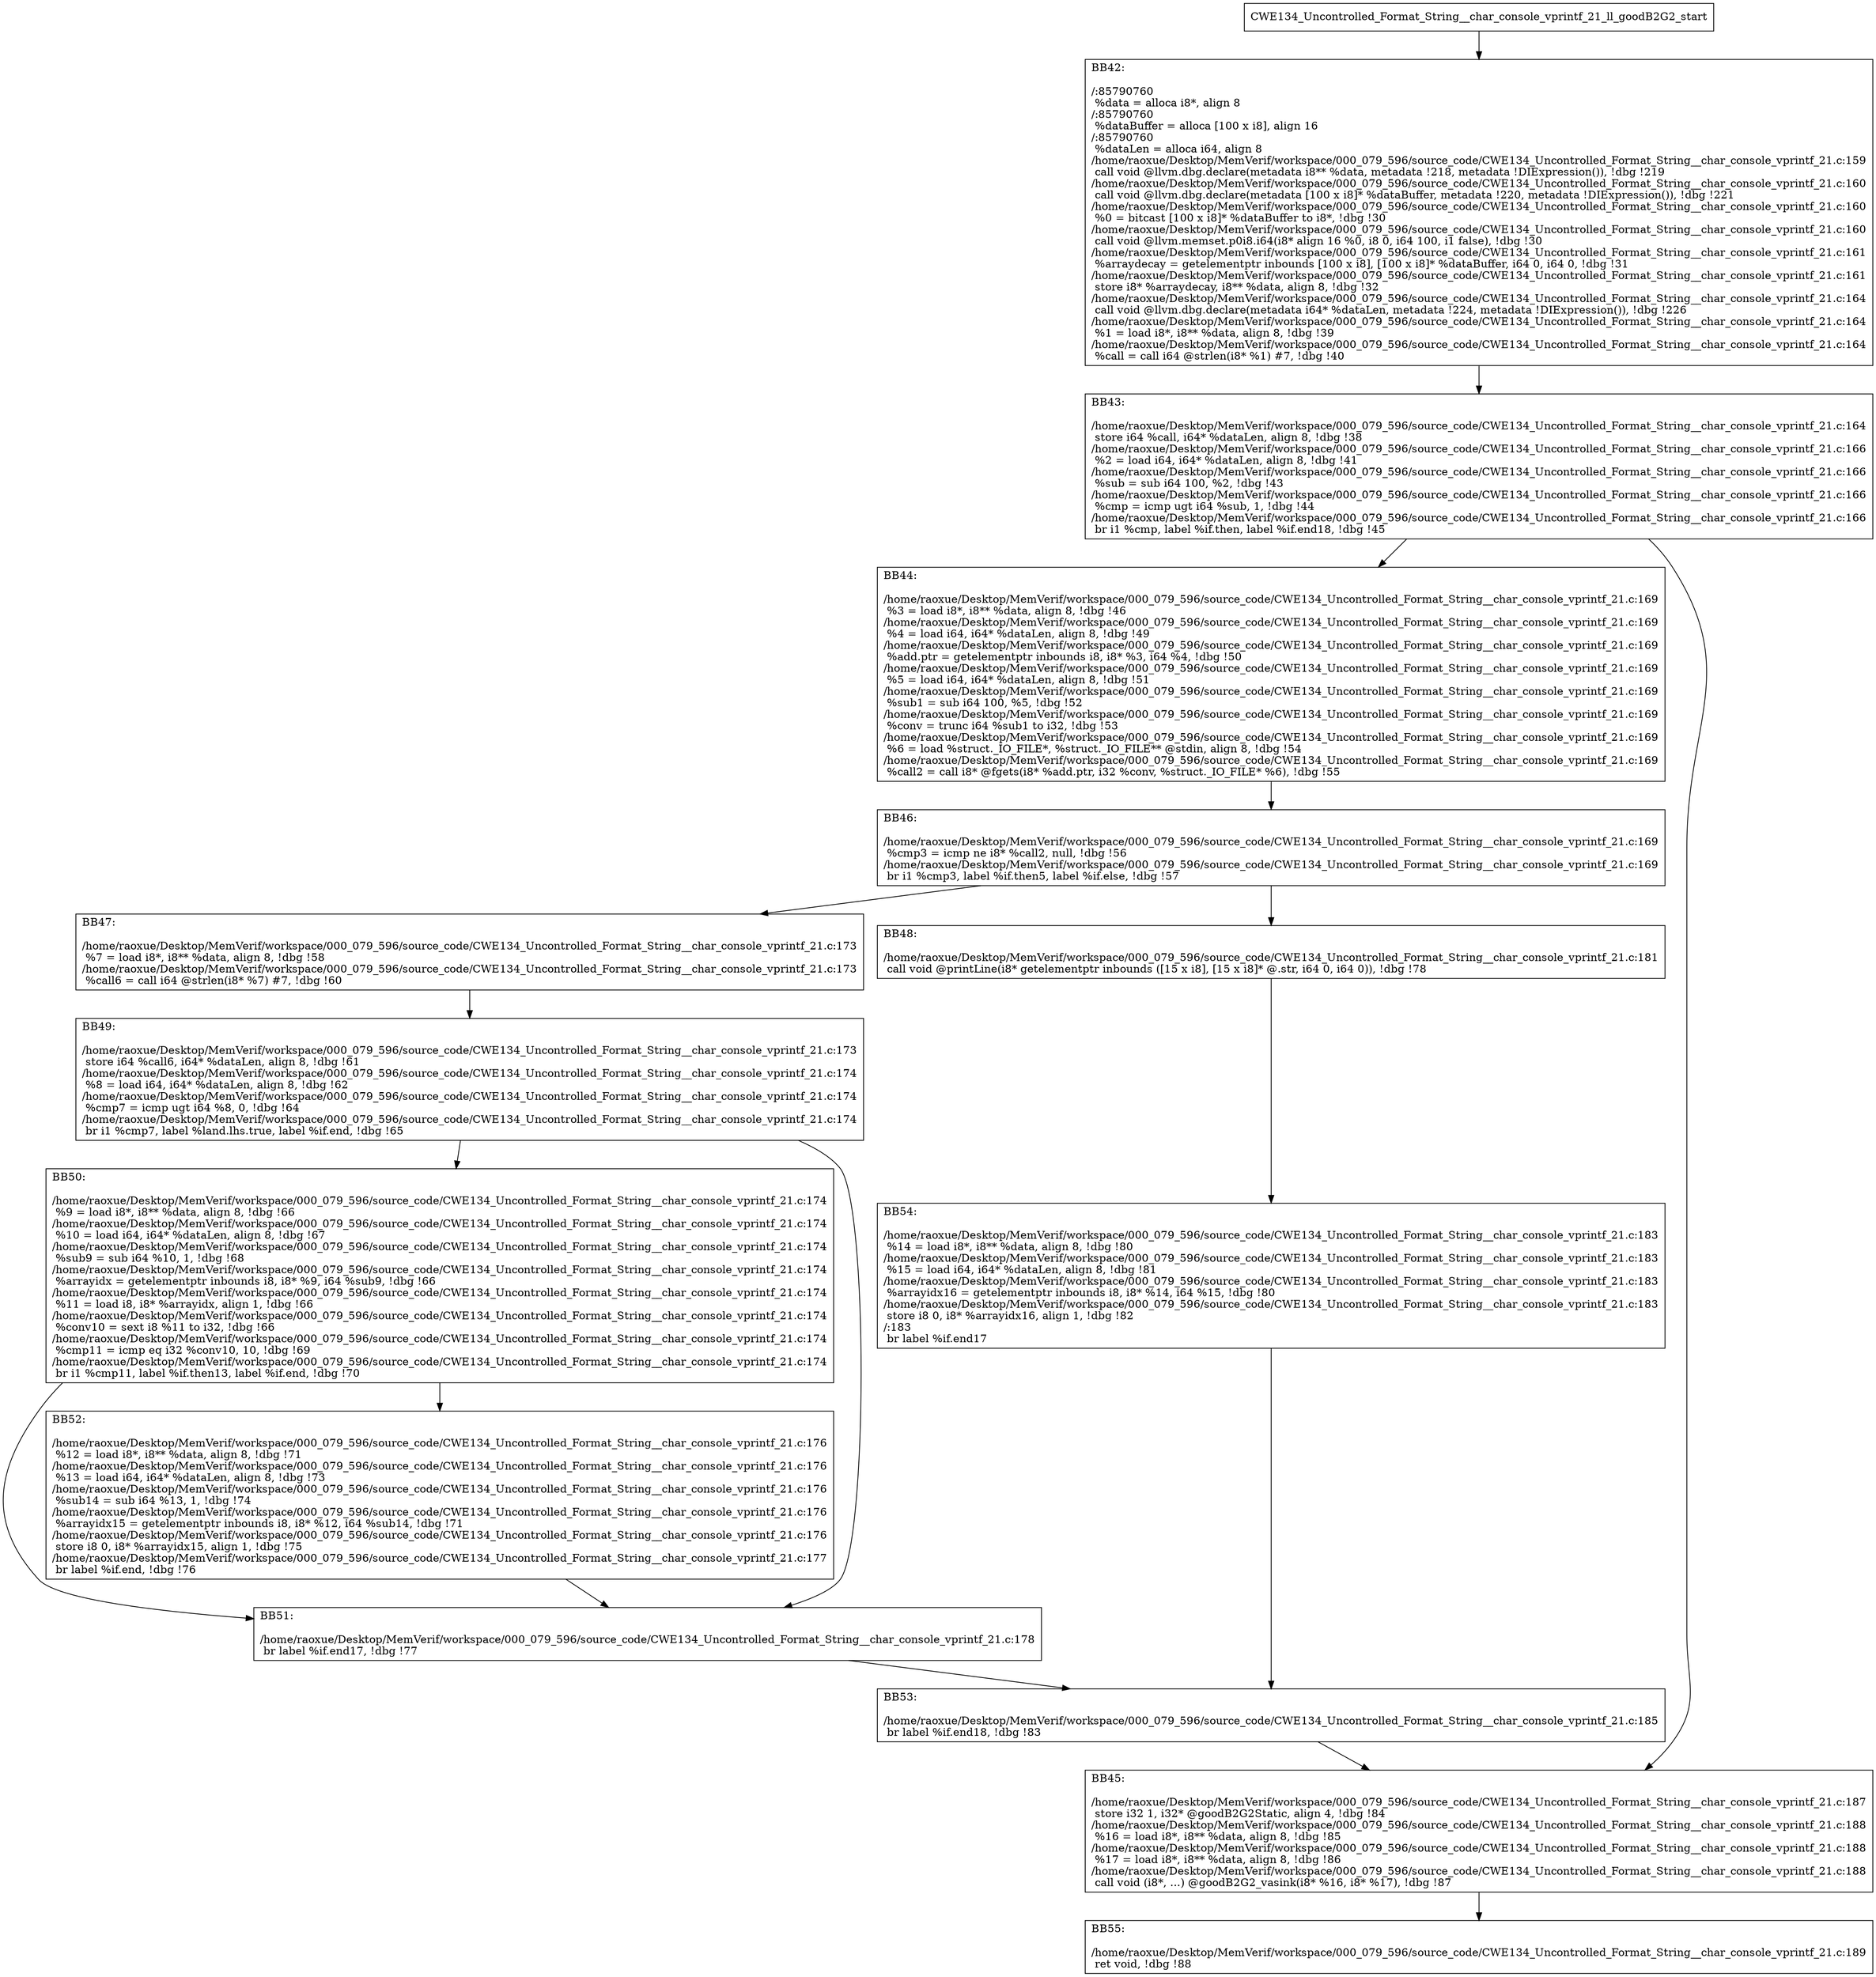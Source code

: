 digraph "CFG for'CWE134_Uncontrolled_Format_String__char_console_vprintf_21_ll_goodB2G2' function" {
	BBCWE134_Uncontrolled_Format_String__char_console_vprintf_21_ll_goodB2G2_start[shape=record,label="{CWE134_Uncontrolled_Format_String__char_console_vprintf_21_ll_goodB2G2_start}"];
	BBCWE134_Uncontrolled_Format_String__char_console_vprintf_21_ll_goodB2G2_start-> CWE134_Uncontrolled_Format_String__char_console_vprintf_21_ll_goodB2G2BB42;
	CWE134_Uncontrolled_Format_String__char_console_vprintf_21_ll_goodB2G2BB42 [shape=record, label="{BB42:\l\l/:85790760\l
  %data = alloca i8*, align 8\l
/:85790760\l
  %dataBuffer = alloca [100 x i8], align 16\l
/:85790760\l
  %dataLen = alloca i64, align 8\l
/home/raoxue/Desktop/MemVerif/workspace/000_079_596/source_code/CWE134_Uncontrolled_Format_String__char_console_vprintf_21.c:159\l
  call void @llvm.dbg.declare(metadata i8** %data, metadata !218, metadata !DIExpression()), !dbg !219\l
/home/raoxue/Desktop/MemVerif/workspace/000_079_596/source_code/CWE134_Uncontrolled_Format_String__char_console_vprintf_21.c:160\l
  call void @llvm.dbg.declare(metadata [100 x i8]* %dataBuffer, metadata !220, metadata !DIExpression()), !dbg !221\l
/home/raoxue/Desktop/MemVerif/workspace/000_079_596/source_code/CWE134_Uncontrolled_Format_String__char_console_vprintf_21.c:160\l
  %0 = bitcast [100 x i8]* %dataBuffer to i8*, !dbg !30\l
/home/raoxue/Desktop/MemVerif/workspace/000_079_596/source_code/CWE134_Uncontrolled_Format_String__char_console_vprintf_21.c:160\l
  call void @llvm.memset.p0i8.i64(i8* align 16 %0, i8 0, i64 100, i1 false), !dbg !30\l
/home/raoxue/Desktop/MemVerif/workspace/000_079_596/source_code/CWE134_Uncontrolled_Format_String__char_console_vprintf_21.c:161\l
  %arraydecay = getelementptr inbounds [100 x i8], [100 x i8]* %dataBuffer, i64 0, i64 0, !dbg !31\l
/home/raoxue/Desktop/MemVerif/workspace/000_079_596/source_code/CWE134_Uncontrolled_Format_String__char_console_vprintf_21.c:161\l
  store i8* %arraydecay, i8** %data, align 8, !dbg !32\l
/home/raoxue/Desktop/MemVerif/workspace/000_079_596/source_code/CWE134_Uncontrolled_Format_String__char_console_vprintf_21.c:164\l
  call void @llvm.dbg.declare(metadata i64* %dataLen, metadata !224, metadata !DIExpression()), !dbg !226\l
/home/raoxue/Desktop/MemVerif/workspace/000_079_596/source_code/CWE134_Uncontrolled_Format_String__char_console_vprintf_21.c:164\l
  %1 = load i8*, i8** %data, align 8, !dbg !39\l
/home/raoxue/Desktop/MemVerif/workspace/000_079_596/source_code/CWE134_Uncontrolled_Format_String__char_console_vprintf_21.c:164\l
  %call = call i64 @strlen(i8* %1) #7, !dbg !40\l
}"];
	CWE134_Uncontrolled_Format_String__char_console_vprintf_21_ll_goodB2G2BB42-> CWE134_Uncontrolled_Format_String__char_console_vprintf_21_ll_goodB2G2BB43;
	CWE134_Uncontrolled_Format_String__char_console_vprintf_21_ll_goodB2G2BB43 [shape=record, label="{BB43:\l\l/home/raoxue/Desktop/MemVerif/workspace/000_079_596/source_code/CWE134_Uncontrolled_Format_String__char_console_vprintf_21.c:164\l
  store i64 %call, i64* %dataLen, align 8, !dbg !38\l
/home/raoxue/Desktop/MemVerif/workspace/000_079_596/source_code/CWE134_Uncontrolled_Format_String__char_console_vprintf_21.c:166\l
  %2 = load i64, i64* %dataLen, align 8, !dbg !41\l
/home/raoxue/Desktop/MemVerif/workspace/000_079_596/source_code/CWE134_Uncontrolled_Format_String__char_console_vprintf_21.c:166\l
  %sub = sub i64 100, %2, !dbg !43\l
/home/raoxue/Desktop/MemVerif/workspace/000_079_596/source_code/CWE134_Uncontrolled_Format_String__char_console_vprintf_21.c:166\l
  %cmp = icmp ugt i64 %sub, 1, !dbg !44\l
/home/raoxue/Desktop/MemVerif/workspace/000_079_596/source_code/CWE134_Uncontrolled_Format_String__char_console_vprintf_21.c:166\l
  br i1 %cmp, label %if.then, label %if.end18, !dbg !45\l
}"];
	CWE134_Uncontrolled_Format_String__char_console_vprintf_21_ll_goodB2G2BB43-> CWE134_Uncontrolled_Format_String__char_console_vprintf_21_ll_goodB2G2BB44;
	CWE134_Uncontrolled_Format_String__char_console_vprintf_21_ll_goodB2G2BB43-> CWE134_Uncontrolled_Format_String__char_console_vprintf_21_ll_goodB2G2BB45;
	CWE134_Uncontrolled_Format_String__char_console_vprintf_21_ll_goodB2G2BB44 [shape=record, label="{BB44:\l\l/home/raoxue/Desktop/MemVerif/workspace/000_079_596/source_code/CWE134_Uncontrolled_Format_String__char_console_vprintf_21.c:169\l
  %3 = load i8*, i8** %data, align 8, !dbg !46\l
/home/raoxue/Desktop/MemVerif/workspace/000_079_596/source_code/CWE134_Uncontrolled_Format_String__char_console_vprintf_21.c:169\l
  %4 = load i64, i64* %dataLen, align 8, !dbg !49\l
/home/raoxue/Desktop/MemVerif/workspace/000_079_596/source_code/CWE134_Uncontrolled_Format_String__char_console_vprintf_21.c:169\l
  %add.ptr = getelementptr inbounds i8, i8* %3, i64 %4, !dbg !50\l
/home/raoxue/Desktop/MemVerif/workspace/000_079_596/source_code/CWE134_Uncontrolled_Format_String__char_console_vprintf_21.c:169\l
  %5 = load i64, i64* %dataLen, align 8, !dbg !51\l
/home/raoxue/Desktop/MemVerif/workspace/000_079_596/source_code/CWE134_Uncontrolled_Format_String__char_console_vprintf_21.c:169\l
  %sub1 = sub i64 100, %5, !dbg !52\l
/home/raoxue/Desktop/MemVerif/workspace/000_079_596/source_code/CWE134_Uncontrolled_Format_String__char_console_vprintf_21.c:169\l
  %conv = trunc i64 %sub1 to i32, !dbg !53\l
/home/raoxue/Desktop/MemVerif/workspace/000_079_596/source_code/CWE134_Uncontrolled_Format_String__char_console_vprintf_21.c:169\l
  %6 = load %struct._IO_FILE*, %struct._IO_FILE** @stdin, align 8, !dbg !54\l
/home/raoxue/Desktop/MemVerif/workspace/000_079_596/source_code/CWE134_Uncontrolled_Format_String__char_console_vprintf_21.c:169\l
  %call2 = call i8* @fgets(i8* %add.ptr, i32 %conv, %struct._IO_FILE* %6), !dbg !55\l
}"];
	CWE134_Uncontrolled_Format_String__char_console_vprintf_21_ll_goodB2G2BB44-> CWE134_Uncontrolled_Format_String__char_console_vprintf_21_ll_goodB2G2BB46;
	CWE134_Uncontrolled_Format_String__char_console_vprintf_21_ll_goodB2G2BB46 [shape=record, label="{BB46:\l\l/home/raoxue/Desktop/MemVerif/workspace/000_079_596/source_code/CWE134_Uncontrolled_Format_String__char_console_vprintf_21.c:169\l
  %cmp3 = icmp ne i8* %call2, null, !dbg !56\l
/home/raoxue/Desktop/MemVerif/workspace/000_079_596/source_code/CWE134_Uncontrolled_Format_String__char_console_vprintf_21.c:169\l
  br i1 %cmp3, label %if.then5, label %if.else, !dbg !57\l
}"];
	CWE134_Uncontrolled_Format_String__char_console_vprintf_21_ll_goodB2G2BB46-> CWE134_Uncontrolled_Format_String__char_console_vprintf_21_ll_goodB2G2BB47;
	CWE134_Uncontrolled_Format_String__char_console_vprintf_21_ll_goodB2G2BB46-> CWE134_Uncontrolled_Format_String__char_console_vprintf_21_ll_goodB2G2BB48;
	CWE134_Uncontrolled_Format_String__char_console_vprintf_21_ll_goodB2G2BB47 [shape=record, label="{BB47:\l\l/home/raoxue/Desktop/MemVerif/workspace/000_079_596/source_code/CWE134_Uncontrolled_Format_String__char_console_vprintf_21.c:173\l
  %7 = load i8*, i8** %data, align 8, !dbg !58\l
/home/raoxue/Desktop/MemVerif/workspace/000_079_596/source_code/CWE134_Uncontrolled_Format_String__char_console_vprintf_21.c:173\l
  %call6 = call i64 @strlen(i8* %7) #7, !dbg !60\l
}"];
	CWE134_Uncontrolled_Format_String__char_console_vprintf_21_ll_goodB2G2BB47-> CWE134_Uncontrolled_Format_String__char_console_vprintf_21_ll_goodB2G2BB49;
	CWE134_Uncontrolled_Format_String__char_console_vprintf_21_ll_goodB2G2BB49 [shape=record, label="{BB49:\l\l/home/raoxue/Desktop/MemVerif/workspace/000_079_596/source_code/CWE134_Uncontrolled_Format_String__char_console_vprintf_21.c:173\l
  store i64 %call6, i64* %dataLen, align 8, !dbg !61\l
/home/raoxue/Desktop/MemVerif/workspace/000_079_596/source_code/CWE134_Uncontrolled_Format_String__char_console_vprintf_21.c:174\l
  %8 = load i64, i64* %dataLen, align 8, !dbg !62\l
/home/raoxue/Desktop/MemVerif/workspace/000_079_596/source_code/CWE134_Uncontrolled_Format_String__char_console_vprintf_21.c:174\l
  %cmp7 = icmp ugt i64 %8, 0, !dbg !64\l
/home/raoxue/Desktop/MemVerif/workspace/000_079_596/source_code/CWE134_Uncontrolled_Format_String__char_console_vprintf_21.c:174\l
  br i1 %cmp7, label %land.lhs.true, label %if.end, !dbg !65\l
}"];
	CWE134_Uncontrolled_Format_String__char_console_vprintf_21_ll_goodB2G2BB49-> CWE134_Uncontrolled_Format_String__char_console_vprintf_21_ll_goodB2G2BB50;
	CWE134_Uncontrolled_Format_String__char_console_vprintf_21_ll_goodB2G2BB49-> CWE134_Uncontrolled_Format_String__char_console_vprintf_21_ll_goodB2G2BB51;
	CWE134_Uncontrolled_Format_String__char_console_vprintf_21_ll_goodB2G2BB50 [shape=record, label="{BB50:\l\l/home/raoxue/Desktop/MemVerif/workspace/000_079_596/source_code/CWE134_Uncontrolled_Format_String__char_console_vprintf_21.c:174\l
  %9 = load i8*, i8** %data, align 8, !dbg !66\l
/home/raoxue/Desktop/MemVerif/workspace/000_079_596/source_code/CWE134_Uncontrolled_Format_String__char_console_vprintf_21.c:174\l
  %10 = load i64, i64* %dataLen, align 8, !dbg !67\l
/home/raoxue/Desktop/MemVerif/workspace/000_079_596/source_code/CWE134_Uncontrolled_Format_String__char_console_vprintf_21.c:174\l
  %sub9 = sub i64 %10, 1, !dbg !68\l
/home/raoxue/Desktop/MemVerif/workspace/000_079_596/source_code/CWE134_Uncontrolled_Format_String__char_console_vprintf_21.c:174\l
  %arrayidx = getelementptr inbounds i8, i8* %9, i64 %sub9, !dbg !66\l
/home/raoxue/Desktop/MemVerif/workspace/000_079_596/source_code/CWE134_Uncontrolled_Format_String__char_console_vprintf_21.c:174\l
  %11 = load i8, i8* %arrayidx, align 1, !dbg !66\l
/home/raoxue/Desktop/MemVerif/workspace/000_079_596/source_code/CWE134_Uncontrolled_Format_String__char_console_vprintf_21.c:174\l
  %conv10 = sext i8 %11 to i32, !dbg !66\l
/home/raoxue/Desktop/MemVerif/workspace/000_079_596/source_code/CWE134_Uncontrolled_Format_String__char_console_vprintf_21.c:174\l
  %cmp11 = icmp eq i32 %conv10, 10, !dbg !69\l
/home/raoxue/Desktop/MemVerif/workspace/000_079_596/source_code/CWE134_Uncontrolled_Format_String__char_console_vprintf_21.c:174\l
  br i1 %cmp11, label %if.then13, label %if.end, !dbg !70\l
}"];
	CWE134_Uncontrolled_Format_String__char_console_vprintf_21_ll_goodB2G2BB50-> CWE134_Uncontrolled_Format_String__char_console_vprintf_21_ll_goodB2G2BB52;
	CWE134_Uncontrolled_Format_String__char_console_vprintf_21_ll_goodB2G2BB50-> CWE134_Uncontrolled_Format_String__char_console_vprintf_21_ll_goodB2G2BB51;
	CWE134_Uncontrolled_Format_String__char_console_vprintf_21_ll_goodB2G2BB52 [shape=record, label="{BB52:\l\l/home/raoxue/Desktop/MemVerif/workspace/000_079_596/source_code/CWE134_Uncontrolled_Format_String__char_console_vprintf_21.c:176\l
  %12 = load i8*, i8** %data, align 8, !dbg !71\l
/home/raoxue/Desktop/MemVerif/workspace/000_079_596/source_code/CWE134_Uncontrolled_Format_String__char_console_vprintf_21.c:176\l
  %13 = load i64, i64* %dataLen, align 8, !dbg !73\l
/home/raoxue/Desktop/MemVerif/workspace/000_079_596/source_code/CWE134_Uncontrolled_Format_String__char_console_vprintf_21.c:176\l
  %sub14 = sub i64 %13, 1, !dbg !74\l
/home/raoxue/Desktop/MemVerif/workspace/000_079_596/source_code/CWE134_Uncontrolled_Format_String__char_console_vprintf_21.c:176\l
  %arrayidx15 = getelementptr inbounds i8, i8* %12, i64 %sub14, !dbg !71\l
/home/raoxue/Desktop/MemVerif/workspace/000_079_596/source_code/CWE134_Uncontrolled_Format_String__char_console_vprintf_21.c:176\l
  store i8 0, i8* %arrayidx15, align 1, !dbg !75\l
/home/raoxue/Desktop/MemVerif/workspace/000_079_596/source_code/CWE134_Uncontrolled_Format_String__char_console_vprintf_21.c:177\l
  br label %if.end, !dbg !76\l
}"];
	CWE134_Uncontrolled_Format_String__char_console_vprintf_21_ll_goodB2G2BB52-> CWE134_Uncontrolled_Format_String__char_console_vprintf_21_ll_goodB2G2BB51;
	CWE134_Uncontrolled_Format_String__char_console_vprintf_21_ll_goodB2G2BB51 [shape=record, label="{BB51:\l\l/home/raoxue/Desktop/MemVerif/workspace/000_079_596/source_code/CWE134_Uncontrolled_Format_String__char_console_vprintf_21.c:178\l
  br label %if.end17, !dbg !77\l
}"];
	CWE134_Uncontrolled_Format_String__char_console_vprintf_21_ll_goodB2G2BB51-> CWE134_Uncontrolled_Format_String__char_console_vprintf_21_ll_goodB2G2BB53;
	CWE134_Uncontrolled_Format_String__char_console_vprintf_21_ll_goodB2G2BB48 [shape=record, label="{BB48:\l\l/home/raoxue/Desktop/MemVerif/workspace/000_079_596/source_code/CWE134_Uncontrolled_Format_String__char_console_vprintf_21.c:181\l
  call void @printLine(i8* getelementptr inbounds ([15 x i8], [15 x i8]* @.str, i64 0, i64 0)), !dbg !78\l
}"];
	CWE134_Uncontrolled_Format_String__char_console_vprintf_21_ll_goodB2G2BB48-> CWE134_Uncontrolled_Format_String__char_console_vprintf_21_ll_goodB2G2BB54;
	CWE134_Uncontrolled_Format_String__char_console_vprintf_21_ll_goodB2G2BB54 [shape=record, label="{BB54:\l\l/home/raoxue/Desktop/MemVerif/workspace/000_079_596/source_code/CWE134_Uncontrolled_Format_String__char_console_vprintf_21.c:183\l
  %14 = load i8*, i8** %data, align 8, !dbg !80\l
/home/raoxue/Desktop/MemVerif/workspace/000_079_596/source_code/CWE134_Uncontrolled_Format_String__char_console_vprintf_21.c:183\l
  %15 = load i64, i64* %dataLen, align 8, !dbg !81\l
/home/raoxue/Desktop/MemVerif/workspace/000_079_596/source_code/CWE134_Uncontrolled_Format_String__char_console_vprintf_21.c:183\l
  %arrayidx16 = getelementptr inbounds i8, i8* %14, i64 %15, !dbg !80\l
/home/raoxue/Desktop/MemVerif/workspace/000_079_596/source_code/CWE134_Uncontrolled_Format_String__char_console_vprintf_21.c:183\l
  store i8 0, i8* %arrayidx16, align 1, !dbg !82\l
/:183\l
  br label %if.end17\l
}"];
	CWE134_Uncontrolled_Format_String__char_console_vprintf_21_ll_goodB2G2BB54-> CWE134_Uncontrolled_Format_String__char_console_vprintf_21_ll_goodB2G2BB53;
	CWE134_Uncontrolled_Format_String__char_console_vprintf_21_ll_goodB2G2BB53 [shape=record, label="{BB53:\l\l/home/raoxue/Desktop/MemVerif/workspace/000_079_596/source_code/CWE134_Uncontrolled_Format_String__char_console_vprintf_21.c:185\l
  br label %if.end18, !dbg !83\l
}"];
	CWE134_Uncontrolled_Format_String__char_console_vprintf_21_ll_goodB2G2BB53-> CWE134_Uncontrolled_Format_String__char_console_vprintf_21_ll_goodB2G2BB45;
	CWE134_Uncontrolled_Format_String__char_console_vprintf_21_ll_goodB2G2BB45 [shape=record, label="{BB45:\l\l/home/raoxue/Desktop/MemVerif/workspace/000_079_596/source_code/CWE134_Uncontrolled_Format_String__char_console_vprintf_21.c:187\l
  store i32 1, i32* @goodB2G2Static, align 4, !dbg !84\l
/home/raoxue/Desktop/MemVerif/workspace/000_079_596/source_code/CWE134_Uncontrolled_Format_String__char_console_vprintf_21.c:188\l
  %16 = load i8*, i8** %data, align 8, !dbg !85\l
/home/raoxue/Desktop/MemVerif/workspace/000_079_596/source_code/CWE134_Uncontrolled_Format_String__char_console_vprintf_21.c:188\l
  %17 = load i8*, i8** %data, align 8, !dbg !86\l
/home/raoxue/Desktop/MemVerif/workspace/000_079_596/source_code/CWE134_Uncontrolled_Format_String__char_console_vprintf_21.c:188\l
  call void (i8*, ...) @goodB2G2_vasink(i8* %16, i8* %17), !dbg !87\l
}"];
	CWE134_Uncontrolled_Format_String__char_console_vprintf_21_ll_goodB2G2BB45-> CWE134_Uncontrolled_Format_String__char_console_vprintf_21_ll_goodB2G2BB55;
	CWE134_Uncontrolled_Format_String__char_console_vprintf_21_ll_goodB2G2BB55 [shape=record, label="{BB55:\l\l/home/raoxue/Desktop/MemVerif/workspace/000_079_596/source_code/CWE134_Uncontrolled_Format_String__char_console_vprintf_21.c:189\l
  ret void, !dbg !88\l
}"];
}
